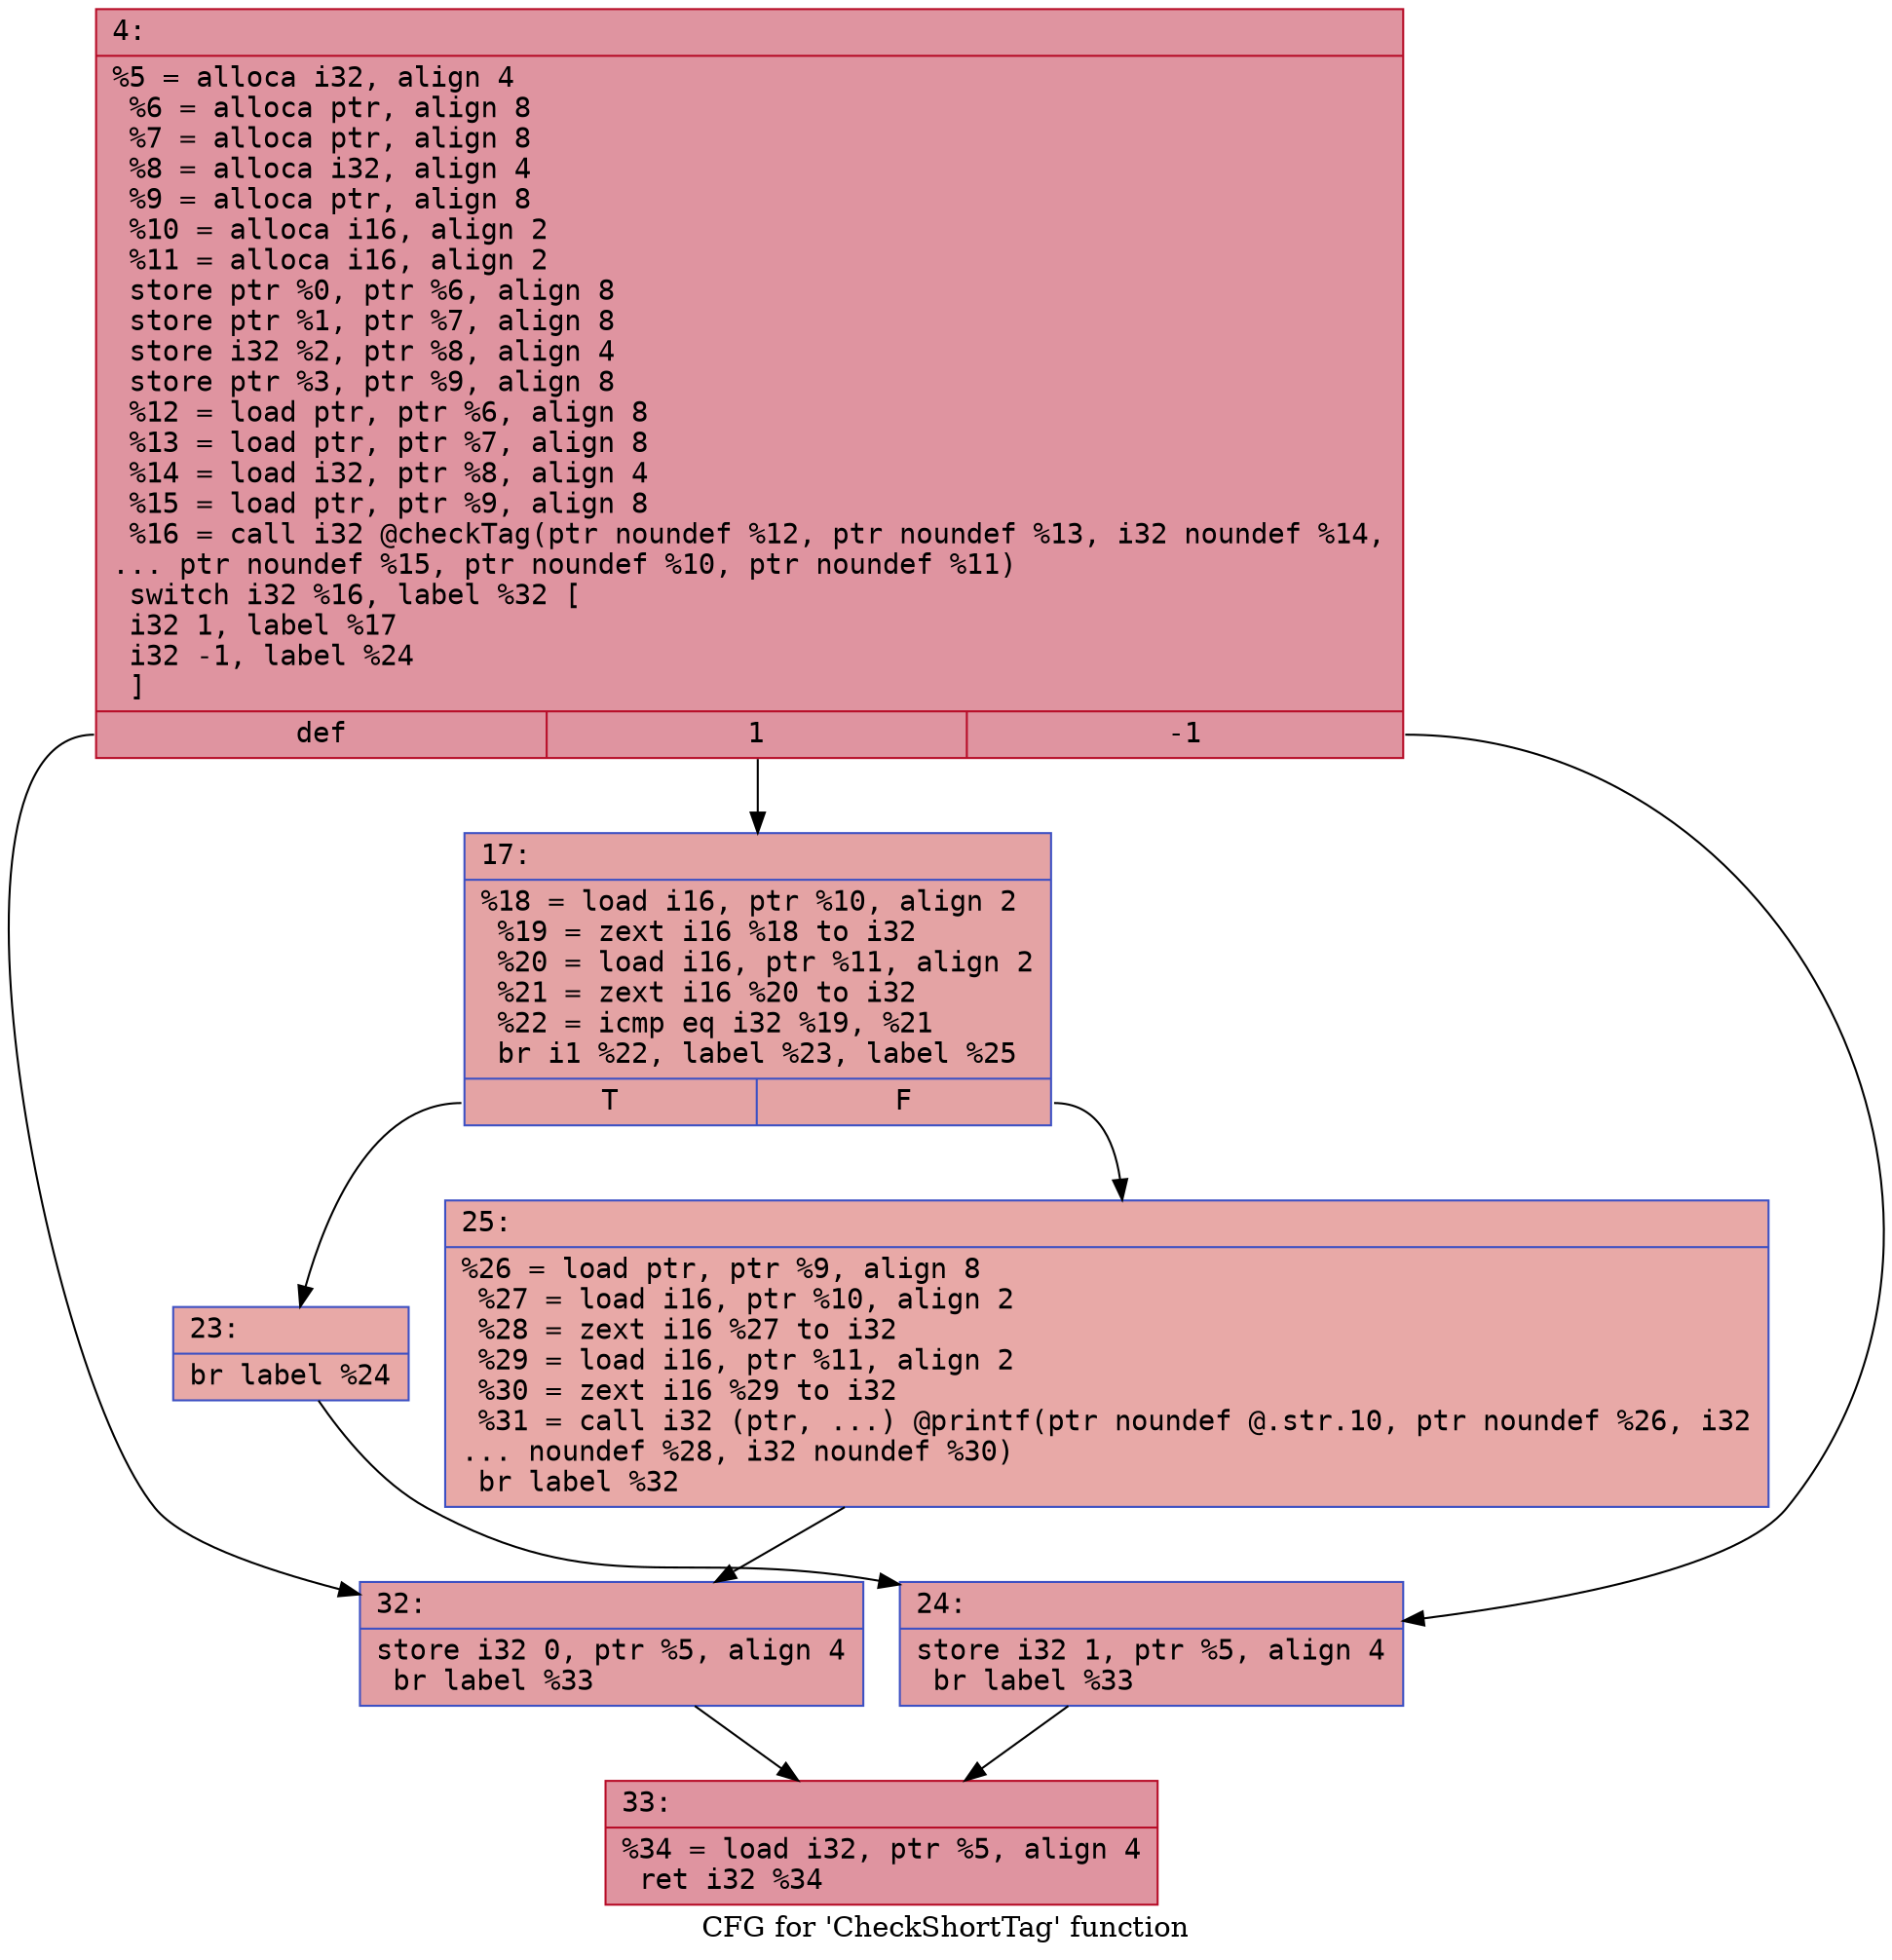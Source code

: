 digraph "CFG for 'CheckShortTag' function" {
	label="CFG for 'CheckShortTag' function";

	Node0x6000005f19f0 [shape=record,color="#b70d28ff", style=filled, fillcolor="#b70d2870" fontname="Courier",label="{4:\l|  %5 = alloca i32, align 4\l  %6 = alloca ptr, align 8\l  %7 = alloca ptr, align 8\l  %8 = alloca i32, align 4\l  %9 = alloca ptr, align 8\l  %10 = alloca i16, align 2\l  %11 = alloca i16, align 2\l  store ptr %0, ptr %6, align 8\l  store ptr %1, ptr %7, align 8\l  store i32 %2, ptr %8, align 4\l  store ptr %3, ptr %9, align 8\l  %12 = load ptr, ptr %6, align 8\l  %13 = load ptr, ptr %7, align 8\l  %14 = load i32, ptr %8, align 4\l  %15 = load ptr, ptr %9, align 8\l  %16 = call i32 @checkTag(ptr noundef %12, ptr noundef %13, i32 noundef %14,\l... ptr noundef %15, ptr noundef %10, ptr noundef %11)\l  switch i32 %16, label %32 [\l    i32 1, label %17\l    i32 -1, label %24\l  ]\l|{<s0>def|<s1>1|<s2>-1}}"];
	Node0x6000005f19f0:s0 -> Node0x6000005f1b80[tooltip="4 -> 32\nProbability 33.33%" ];
	Node0x6000005f19f0:s1 -> Node0x6000005f1a40[tooltip="4 -> 17\nProbability 33.33%" ];
	Node0x6000005f19f0:s2 -> Node0x6000005f1ae0[tooltip="4 -> 24\nProbability 33.33%" ];
	Node0x6000005f1a40 [shape=record,color="#3d50c3ff", style=filled, fillcolor="#c32e3170" fontname="Courier",label="{17:\l|  %18 = load i16, ptr %10, align 2\l  %19 = zext i16 %18 to i32\l  %20 = load i16, ptr %11, align 2\l  %21 = zext i16 %20 to i32\l  %22 = icmp eq i32 %19, %21\l  br i1 %22, label %23, label %25\l|{<s0>T|<s1>F}}"];
	Node0x6000005f1a40:s0 -> Node0x6000005f1a90[tooltip="17 -> 23\nProbability 50.00%" ];
	Node0x6000005f1a40:s1 -> Node0x6000005f1b30[tooltip="17 -> 25\nProbability 50.00%" ];
	Node0x6000005f1a90 [shape=record,color="#3d50c3ff", style=filled, fillcolor="#ca3b3770" fontname="Courier",label="{23:\l|  br label %24\l}"];
	Node0x6000005f1a90 -> Node0x6000005f1ae0[tooltip="23 -> 24\nProbability 100.00%" ];
	Node0x6000005f1ae0 [shape=record,color="#3d50c3ff", style=filled, fillcolor="#be242e70" fontname="Courier",label="{24:\l|  store i32 1, ptr %5, align 4\l  br label %33\l}"];
	Node0x6000005f1ae0 -> Node0x6000005f1bd0[tooltip="24 -> 33\nProbability 100.00%" ];
	Node0x6000005f1b30 [shape=record,color="#3d50c3ff", style=filled, fillcolor="#ca3b3770" fontname="Courier",label="{25:\l|  %26 = load ptr, ptr %9, align 8\l  %27 = load i16, ptr %10, align 2\l  %28 = zext i16 %27 to i32\l  %29 = load i16, ptr %11, align 2\l  %30 = zext i16 %29 to i32\l  %31 = call i32 (ptr, ...) @printf(ptr noundef @.str.10, ptr noundef %26, i32\l... noundef %28, i32 noundef %30)\l  br label %32\l}"];
	Node0x6000005f1b30 -> Node0x6000005f1b80[tooltip="25 -> 32\nProbability 100.00%" ];
	Node0x6000005f1b80 [shape=record,color="#3d50c3ff", style=filled, fillcolor="#be242e70" fontname="Courier",label="{32:\l|  store i32 0, ptr %5, align 4\l  br label %33\l}"];
	Node0x6000005f1b80 -> Node0x6000005f1bd0[tooltip="32 -> 33\nProbability 100.00%" ];
	Node0x6000005f1bd0 [shape=record,color="#b70d28ff", style=filled, fillcolor="#b70d2870" fontname="Courier",label="{33:\l|  %34 = load i32, ptr %5, align 4\l  ret i32 %34\l}"];
}
